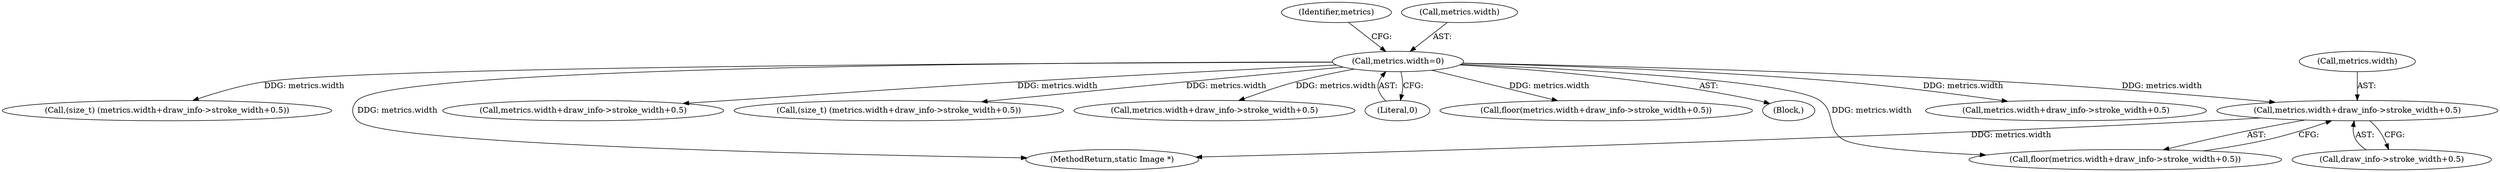 digraph "0_ImageMagick_0474237508f39c4f783208123431815f1ededb76@pointer" {
"1000472" [label="(Call,metrics.width+draw_info->stroke_width+0.5)"];
"1000200" [label="(Call,metrics.width=0)"];
"1000236" [label="(Call,metrics.width+draw_info->stroke_width+0.5)"];
"1000234" [label="(Call,(size_t) (metrics.width+draw_info->stroke_width+0.5))"];
"1000473" [label="(Call,metrics.width)"];
"1000471" [label="(Call,floor(metrics.width+draw_info->stroke_width+0.5))"];
"1000628" [label="(Call,metrics.width+draw_info->stroke_width+0.5)"];
"1000207" [label="(Identifier,metrics)"];
"1000472" [label="(Call,metrics.width+draw_info->stroke_width+0.5)"];
"1000626" [label="(Call,(size_t) (metrics.width+draw_info->stroke_width+0.5))"];
"1000332" [label="(Call,metrics.width+draw_info->stroke_width+0.5)"];
"1000200" [label="(Call,metrics.width=0)"];
"1000204" [label="(Literal,0)"];
"1000201" [label="(Call,metrics.width)"];
"1000476" [label="(Call,draw_info->stroke_width+0.5)"];
"1000842" [label="(MethodReturn,static Image *)"];
"1000331" [label="(Call,floor(metrics.width+draw_info->stroke_width+0.5))"];
"1000106" [label="(Block,)"];
"1000472" -> "1000471"  [label="AST: "];
"1000472" -> "1000476"  [label="CFG: "];
"1000473" -> "1000472"  [label="AST: "];
"1000476" -> "1000472"  [label="AST: "];
"1000471" -> "1000472"  [label="CFG: "];
"1000472" -> "1000842"  [label="DDG: metrics.width"];
"1000200" -> "1000472"  [label="DDG: metrics.width"];
"1000200" -> "1000106"  [label="AST: "];
"1000200" -> "1000204"  [label="CFG: "];
"1000201" -> "1000200"  [label="AST: "];
"1000204" -> "1000200"  [label="AST: "];
"1000207" -> "1000200"  [label="CFG: "];
"1000200" -> "1000842"  [label="DDG: metrics.width"];
"1000200" -> "1000234"  [label="DDG: metrics.width"];
"1000200" -> "1000236"  [label="DDG: metrics.width"];
"1000200" -> "1000331"  [label="DDG: metrics.width"];
"1000200" -> "1000332"  [label="DDG: metrics.width"];
"1000200" -> "1000471"  [label="DDG: metrics.width"];
"1000200" -> "1000626"  [label="DDG: metrics.width"];
"1000200" -> "1000628"  [label="DDG: metrics.width"];
}
